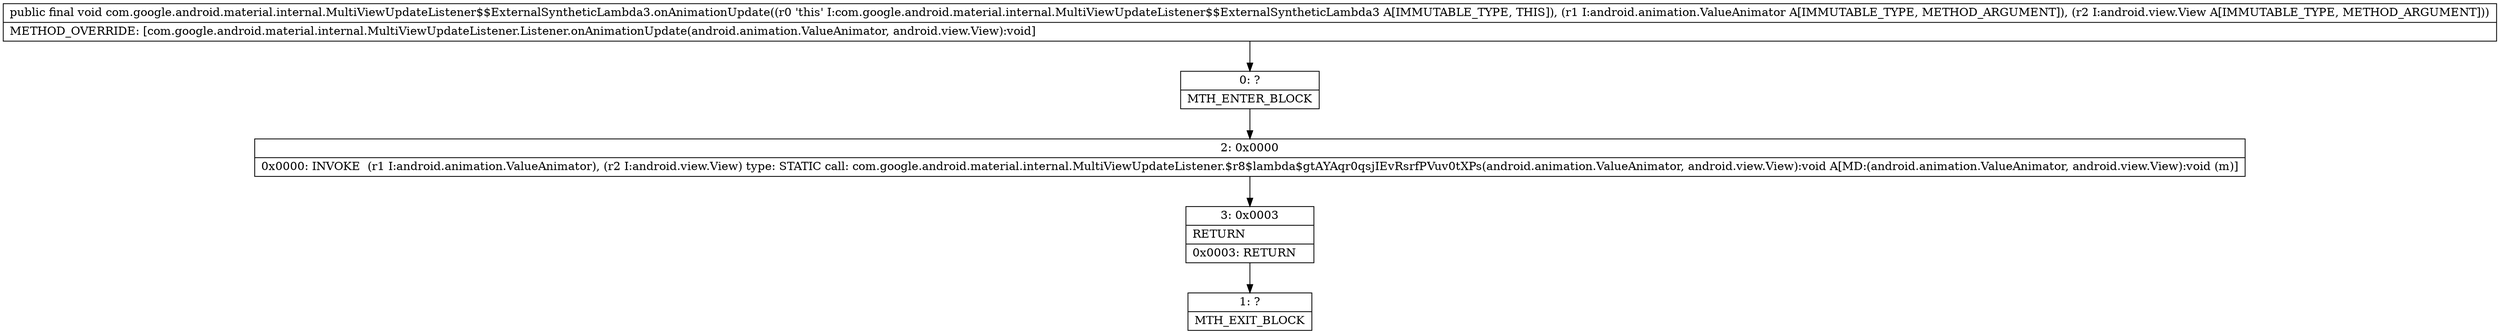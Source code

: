 digraph "CFG forcom.google.android.material.internal.MultiViewUpdateListener$$ExternalSyntheticLambda3.onAnimationUpdate(Landroid\/animation\/ValueAnimator;Landroid\/view\/View;)V" {
Node_0 [shape=record,label="{0\:\ ?|MTH_ENTER_BLOCK\l}"];
Node_2 [shape=record,label="{2\:\ 0x0000|0x0000: INVOKE  (r1 I:android.animation.ValueAnimator), (r2 I:android.view.View) type: STATIC call: com.google.android.material.internal.MultiViewUpdateListener.$r8$lambda$gtAYAqr0qsjIEvRsrfPVuv0tXPs(android.animation.ValueAnimator, android.view.View):void A[MD:(android.animation.ValueAnimator, android.view.View):void (m)]\l}"];
Node_3 [shape=record,label="{3\:\ 0x0003|RETURN\l|0x0003: RETURN   \l}"];
Node_1 [shape=record,label="{1\:\ ?|MTH_EXIT_BLOCK\l}"];
MethodNode[shape=record,label="{public final void com.google.android.material.internal.MultiViewUpdateListener$$ExternalSyntheticLambda3.onAnimationUpdate((r0 'this' I:com.google.android.material.internal.MultiViewUpdateListener$$ExternalSyntheticLambda3 A[IMMUTABLE_TYPE, THIS]), (r1 I:android.animation.ValueAnimator A[IMMUTABLE_TYPE, METHOD_ARGUMENT]), (r2 I:android.view.View A[IMMUTABLE_TYPE, METHOD_ARGUMENT]))  | METHOD_OVERRIDE: [com.google.android.material.internal.MultiViewUpdateListener.Listener.onAnimationUpdate(android.animation.ValueAnimator, android.view.View):void]\l}"];
MethodNode -> Node_0;Node_0 -> Node_2;
Node_2 -> Node_3;
Node_3 -> Node_1;
}

